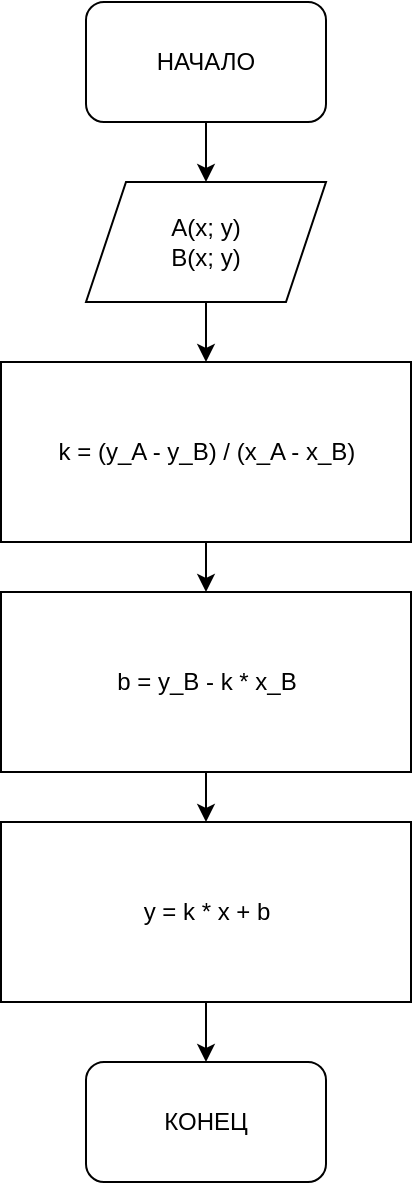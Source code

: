 <mxfile version="14.9.6" type="github">
  <diagram id="HWKfx65y3r2VVXQUXC9b" name="Page-1">
    <mxGraphModel dx="786" dy="381" grid="1" gridSize="10" guides="1" tooltips="1" connect="1" arrows="1" fold="1" page="1" pageScale="1" pageWidth="827" pageHeight="1169" math="0" shadow="0">
      <root>
        <mxCell id="0" />
        <mxCell id="1" parent="0" />
        <mxCell id="69-ctKiakFXgsIV-ce_q-9" value="" style="edgeStyle=orthogonalEdgeStyle;rounded=0;orthogonalLoop=1;jettySize=auto;html=1;" parent="1" source="69-ctKiakFXgsIV-ce_q-1" target="69-ctKiakFXgsIV-ce_q-3" edge="1">
          <mxGeometry relative="1" as="geometry" />
        </mxCell>
        <mxCell id="69-ctKiakFXgsIV-ce_q-1" value="НАЧАЛО" style="rounded=1;whiteSpace=wrap;html=1;" parent="1" vertex="1">
          <mxGeometry x="340" y="200" width="120" height="60" as="geometry" />
        </mxCell>
        <mxCell id="69-ctKiakFXgsIV-ce_q-2" value="КОНЕЦ" style="rounded=1;whiteSpace=wrap;html=1;" parent="1" vertex="1">
          <mxGeometry x="340" y="730" width="120" height="60" as="geometry" />
        </mxCell>
        <mxCell id="69-ctKiakFXgsIV-ce_q-10" value="" style="edgeStyle=orthogonalEdgeStyle;rounded=0;orthogonalLoop=1;jettySize=auto;html=1;" parent="1" source="69-ctKiakFXgsIV-ce_q-3" target="69-ctKiakFXgsIV-ce_q-4" edge="1">
          <mxGeometry relative="1" as="geometry" />
        </mxCell>
        <mxCell id="69-ctKiakFXgsIV-ce_q-3" value="A(x; y)&lt;br&gt;B(x; y)" style="shape=parallelogram;perimeter=parallelogramPerimeter;whiteSpace=wrap;html=1;fixedSize=1;" parent="1" vertex="1">
          <mxGeometry x="340" y="290" width="120" height="60" as="geometry" />
        </mxCell>
        <mxCell id="69-ctKiakFXgsIV-ce_q-11" value="" style="edgeStyle=orthogonalEdgeStyle;rounded=0;orthogonalLoop=1;jettySize=auto;html=1;" parent="1" source="69-ctKiakFXgsIV-ce_q-4" target="69-ctKiakFXgsIV-ce_q-7" edge="1">
          <mxGeometry relative="1" as="geometry" />
        </mxCell>
        <mxCell id="69-ctKiakFXgsIV-ce_q-4" value="k = (y_A - y_B) / (x_A - x_B)" style="rounded=0;whiteSpace=wrap;html=1;" parent="1" vertex="1">
          <mxGeometry x="297.5" y="380" width="205" height="90" as="geometry" />
        </mxCell>
        <mxCell id="69-ctKiakFXgsIV-ce_q-12" value="" style="edgeStyle=orthogonalEdgeStyle;rounded=0;orthogonalLoop=1;jettySize=auto;html=1;" parent="1" source="69-ctKiakFXgsIV-ce_q-7" target="69-ctKiakFXgsIV-ce_q-8" edge="1">
          <mxGeometry relative="1" as="geometry" />
        </mxCell>
        <mxCell id="69-ctKiakFXgsIV-ce_q-7" value="b = y_B - k * x_B" style="rounded=0;whiteSpace=wrap;html=1;" parent="1" vertex="1">
          <mxGeometry x="297.5" y="495" width="205" height="90" as="geometry" />
        </mxCell>
        <mxCell id="69-ctKiakFXgsIV-ce_q-13" value="" style="edgeStyle=orthogonalEdgeStyle;rounded=0;orthogonalLoop=1;jettySize=auto;html=1;" parent="1" source="69-ctKiakFXgsIV-ce_q-8" target="69-ctKiakFXgsIV-ce_q-2" edge="1">
          <mxGeometry relative="1" as="geometry" />
        </mxCell>
        <mxCell id="69-ctKiakFXgsIV-ce_q-8" value="y = k * x + b" style="rounded=0;whiteSpace=wrap;html=1;" parent="1" vertex="1">
          <mxGeometry x="297.5" y="610" width="205" height="90" as="geometry" />
        </mxCell>
      </root>
    </mxGraphModel>
  </diagram>
</mxfile>
